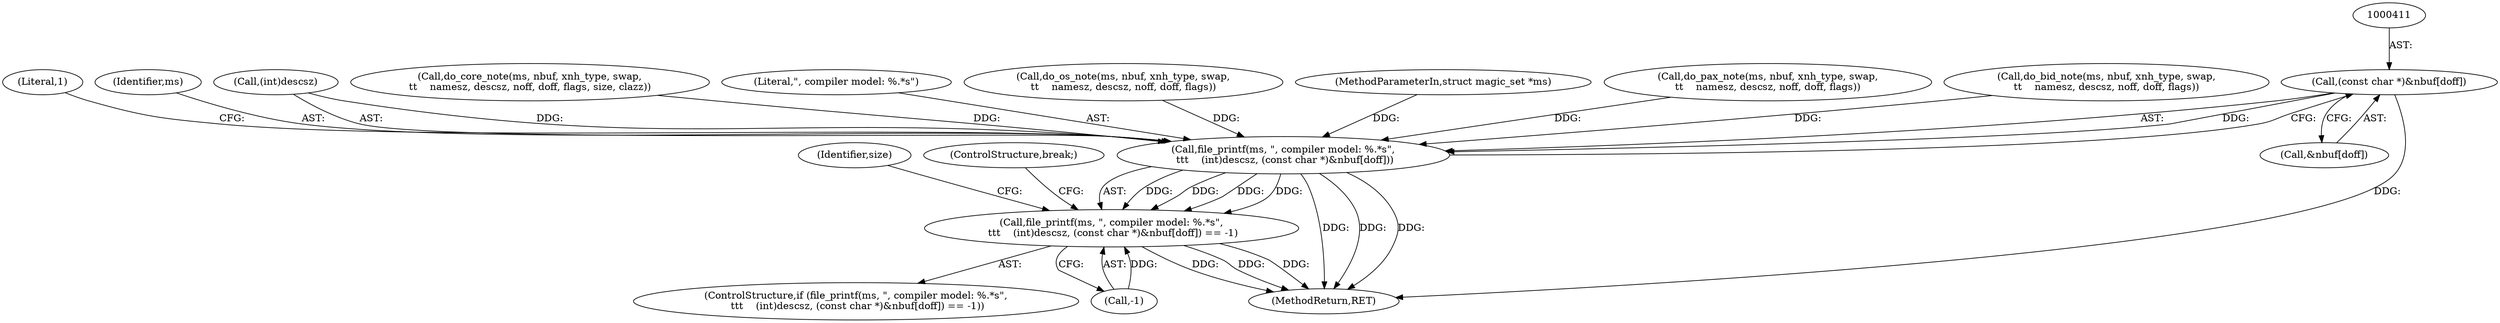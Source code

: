digraph "0_file_65437cee25199dbd385fb35901bc0011e164276c@array" {
"1000410" [label="(Call,(const char *)&nbuf[doff])"];
"1000404" [label="(Call,file_printf(ms, \", compiler model: %.*s\",\n \t\t\t    (int)descsz, (const char *)&nbuf[doff]))"];
"1000403" [label="(Call,file_printf(ms, \", compiler model: %.*s\",\n \t\t\t    (int)descsz, (const char *)&nbuf[doff]) == -1)"];
"1000402" [label="(ControlStructure,if (file_printf(ms, \", compiler model: %.*s\",\n \t\t\t    (int)descsz, (const char *)&nbuf[doff]) == -1))"];
"1000403" [label="(Call,file_printf(ms, \", compiler model: %.*s\",\n \t\t\t    (int)descsz, (const char *)&nbuf[doff]) == -1)"];
"1000417" [label="(Literal,1)"];
"1000412" [label="(Call,&nbuf[doff])"];
"1000404" [label="(Call,file_printf(ms, \", compiler model: %.*s\",\n \t\t\t    (int)descsz, (const char *)&nbuf[doff]))"];
"1000405" [label="(Identifier,ms)"];
"1000407" [label="(Call,(int)descsz)"];
"1000316" [label="(Call,do_core_note(ms, nbuf, xnh_type, swap,\n\t\t    namesz, descsz, noff, doff, flags, size, clazz))"];
"1000419" [label="(Identifier,size)"];
"1000448" [label="(MethodReturn,RET)"];
"1000406" [label="(Literal,\", compiler model: %.*s\")"];
"1000253" [label="(Call,do_os_note(ms, nbuf, xnh_type, swap,\n\t\t    namesz, descsz, noff, doff, flags))"];
"1000420" [label="(ControlStructure,break;)"];
"1000410" [label="(Call,(const char *)&nbuf[doff])"];
"1000416" [label="(Call,-1)"];
"1000105" [label="(MethodParameterIn,struct magic_set *ms)"];
"1000295" [label="(Call,do_pax_note(ms, nbuf, xnh_type, swap,\n\t\t    namesz, descsz, noff, doff, flags))"];
"1000274" [label="(Call,do_bid_note(ms, nbuf, xnh_type, swap,\n\t\t    namesz, descsz, noff, doff, flags))"];
"1000410" -> "1000404"  [label="AST: "];
"1000410" -> "1000412"  [label="CFG: "];
"1000411" -> "1000410"  [label="AST: "];
"1000412" -> "1000410"  [label="AST: "];
"1000404" -> "1000410"  [label="CFG: "];
"1000410" -> "1000448"  [label="DDG: "];
"1000410" -> "1000404"  [label="DDG: "];
"1000404" -> "1000403"  [label="AST: "];
"1000405" -> "1000404"  [label="AST: "];
"1000406" -> "1000404"  [label="AST: "];
"1000407" -> "1000404"  [label="AST: "];
"1000417" -> "1000404"  [label="CFG: "];
"1000404" -> "1000448"  [label="DDG: "];
"1000404" -> "1000448"  [label="DDG: "];
"1000404" -> "1000448"  [label="DDG: "];
"1000404" -> "1000403"  [label="DDG: "];
"1000404" -> "1000403"  [label="DDG: "];
"1000404" -> "1000403"  [label="DDG: "];
"1000404" -> "1000403"  [label="DDG: "];
"1000274" -> "1000404"  [label="DDG: "];
"1000295" -> "1000404"  [label="DDG: "];
"1000253" -> "1000404"  [label="DDG: "];
"1000316" -> "1000404"  [label="DDG: "];
"1000105" -> "1000404"  [label="DDG: "];
"1000407" -> "1000404"  [label="DDG: "];
"1000403" -> "1000402"  [label="AST: "];
"1000403" -> "1000416"  [label="CFG: "];
"1000416" -> "1000403"  [label="AST: "];
"1000419" -> "1000403"  [label="CFG: "];
"1000420" -> "1000403"  [label="CFG: "];
"1000403" -> "1000448"  [label="DDG: "];
"1000403" -> "1000448"  [label="DDG: "];
"1000403" -> "1000448"  [label="DDG: "];
"1000416" -> "1000403"  [label="DDG: "];
}
